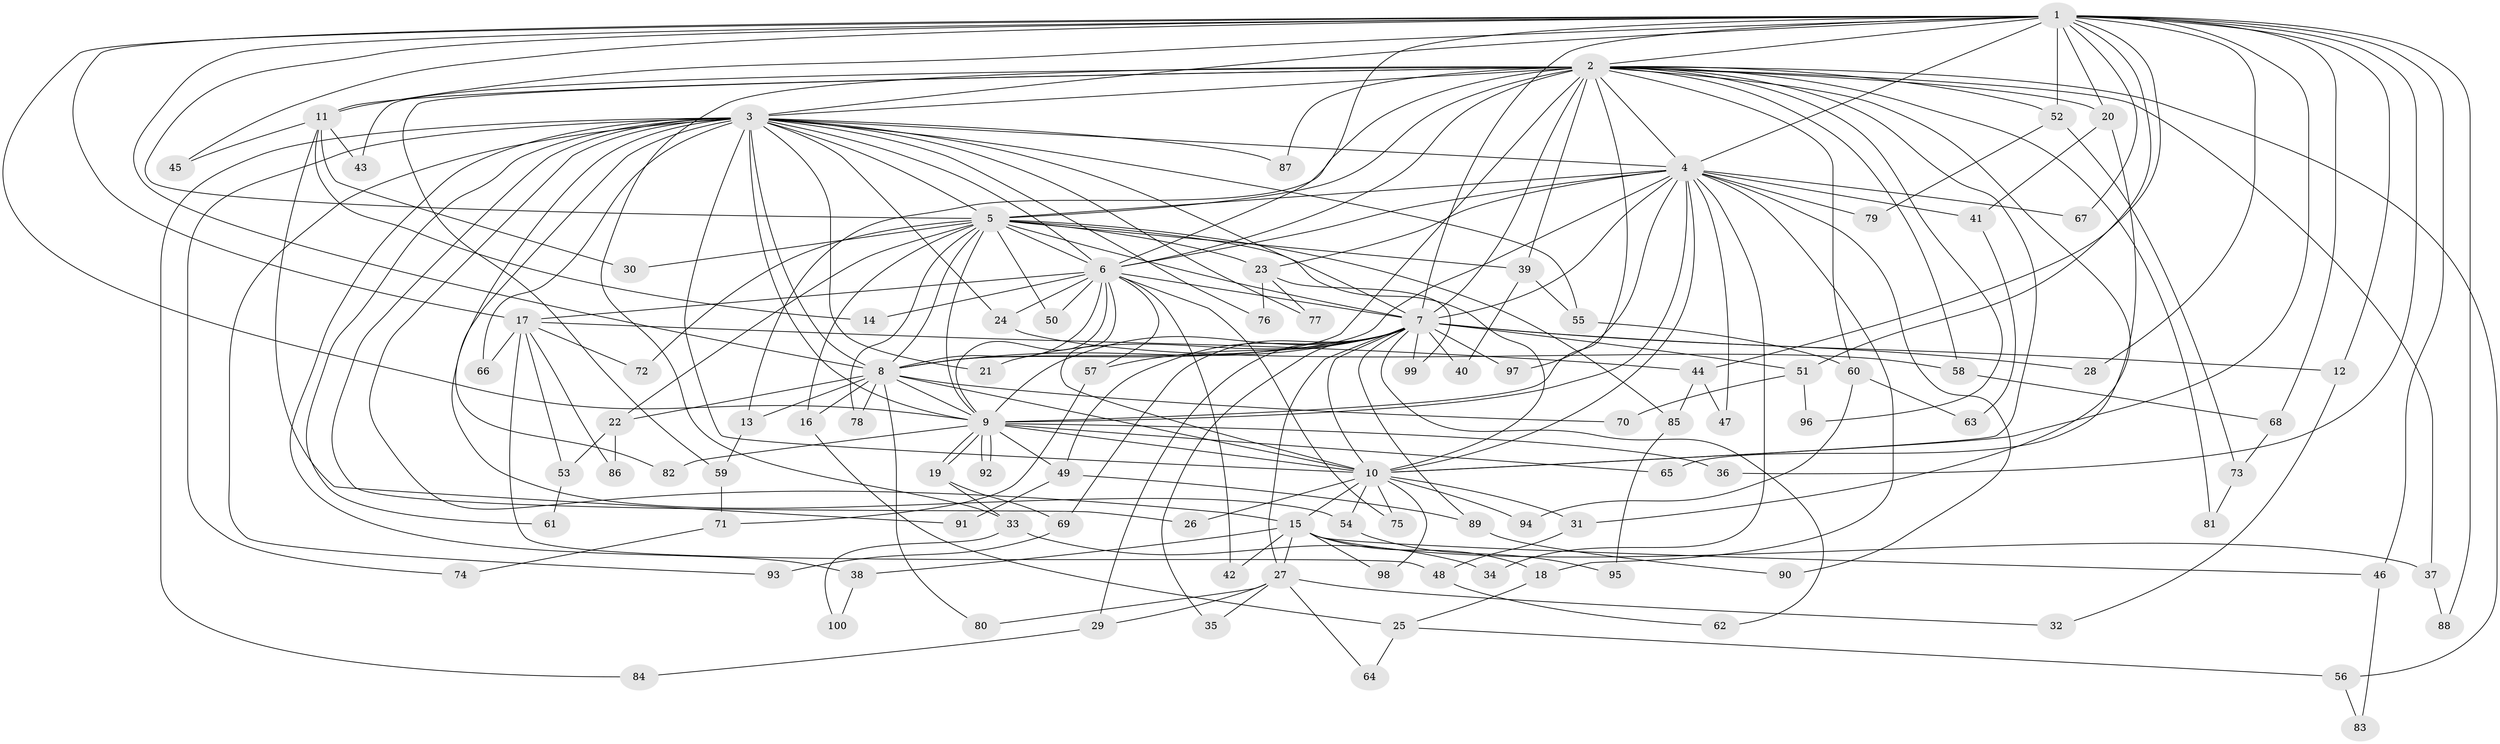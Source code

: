 // coarse degree distribution, {21: 0.013513513513513514, 23: 0.02702702702702703, 18: 0.013513513513513514, 16: 0.013513513513513514, 15: 0.013513513513513514, 28: 0.013513513513513514, 12: 0.013513513513513514, 14: 0.013513513513513514, 6: 0.013513513513513514, 3: 0.24324324324324326, 10: 0.013513513513513514, 9: 0.013513513513513514, 4: 0.12162162162162163, 2: 0.43243243243243246, 7: 0.013513513513513514, 5: 0.02702702702702703}
// Generated by graph-tools (version 1.1) at 2025/23/03/03/25 07:23:46]
// undirected, 100 vertices, 225 edges
graph export_dot {
graph [start="1"]
  node [color=gray90,style=filled];
  1;
  2;
  3;
  4;
  5;
  6;
  7;
  8;
  9;
  10;
  11;
  12;
  13;
  14;
  15;
  16;
  17;
  18;
  19;
  20;
  21;
  22;
  23;
  24;
  25;
  26;
  27;
  28;
  29;
  30;
  31;
  32;
  33;
  34;
  35;
  36;
  37;
  38;
  39;
  40;
  41;
  42;
  43;
  44;
  45;
  46;
  47;
  48;
  49;
  50;
  51;
  52;
  53;
  54;
  55;
  56;
  57;
  58;
  59;
  60;
  61;
  62;
  63;
  64;
  65;
  66;
  67;
  68;
  69;
  70;
  71;
  72;
  73;
  74;
  75;
  76;
  77;
  78;
  79;
  80;
  81;
  82;
  83;
  84;
  85;
  86;
  87;
  88;
  89;
  90;
  91;
  92;
  93;
  94;
  95;
  96;
  97;
  98;
  99;
  100;
  1 -- 2;
  1 -- 3;
  1 -- 4;
  1 -- 5;
  1 -- 6;
  1 -- 7;
  1 -- 8;
  1 -- 9;
  1 -- 10;
  1 -- 11;
  1 -- 12;
  1 -- 17;
  1 -- 20;
  1 -- 28;
  1 -- 36;
  1 -- 44;
  1 -- 45;
  1 -- 46;
  1 -- 51;
  1 -- 52;
  1 -- 67;
  1 -- 68;
  1 -- 88;
  2 -- 3;
  2 -- 4;
  2 -- 5;
  2 -- 6;
  2 -- 7;
  2 -- 8;
  2 -- 9;
  2 -- 10;
  2 -- 11;
  2 -- 13;
  2 -- 20;
  2 -- 31;
  2 -- 33;
  2 -- 37;
  2 -- 39;
  2 -- 43;
  2 -- 52;
  2 -- 56;
  2 -- 58;
  2 -- 59;
  2 -- 60;
  2 -- 81;
  2 -- 87;
  2 -- 96;
  3 -- 4;
  3 -- 5;
  3 -- 6;
  3 -- 7;
  3 -- 8;
  3 -- 9;
  3 -- 10;
  3 -- 15;
  3 -- 21;
  3 -- 24;
  3 -- 26;
  3 -- 38;
  3 -- 54;
  3 -- 55;
  3 -- 61;
  3 -- 66;
  3 -- 74;
  3 -- 76;
  3 -- 77;
  3 -- 82;
  3 -- 84;
  3 -- 87;
  3 -- 93;
  4 -- 5;
  4 -- 6;
  4 -- 7;
  4 -- 8;
  4 -- 9;
  4 -- 10;
  4 -- 18;
  4 -- 23;
  4 -- 34;
  4 -- 41;
  4 -- 47;
  4 -- 67;
  4 -- 79;
  4 -- 90;
  4 -- 97;
  5 -- 6;
  5 -- 7;
  5 -- 8;
  5 -- 9;
  5 -- 10;
  5 -- 16;
  5 -- 22;
  5 -- 23;
  5 -- 30;
  5 -- 39;
  5 -- 50;
  5 -- 72;
  5 -- 78;
  5 -- 85;
  6 -- 7;
  6 -- 8;
  6 -- 9;
  6 -- 10;
  6 -- 14;
  6 -- 17;
  6 -- 24;
  6 -- 42;
  6 -- 50;
  6 -- 57;
  6 -- 75;
  7 -- 8;
  7 -- 9;
  7 -- 10;
  7 -- 12;
  7 -- 21;
  7 -- 27;
  7 -- 28;
  7 -- 29;
  7 -- 35;
  7 -- 40;
  7 -- 49;
  7 -- 51;
  7 -- 57;
  7 -- 62;
  7 -- 69;
  7 -- 89;
  7 -- 97;
  7 -- 99;
  8 -- 9;
  8 -- 10;
  8 -- 13;
  8 -- 16;
  8 -- 22;
  8 -- 70;
  8 -- 78;
  8 -- 80;
  9 -- 10;
  9 -- 19;
  9 -- 19;
  9 -- 36;
  9 -- 49;
  9 -- 65;
  9 -- 82;
  9 -- 92;
  9 -- 92;
  10 -- 15;
  10 -- 26;
  10 -- 31;
  10 -- 54;
  10 -- 75;
  10 -- 94;
  10 -- 98;
  11 -- 14;
  11 -- 30;
  11 -- 43;
  11 -- 45;
  11 -- 91;
  12 -- 32;
  13 -- 59;
  15 -- 18;
  15 -- 27;
  15 -- 37;
  15 -- 38;
  15 -- 42;
  15 -- 46;
  15 -- 98;
  16 -- 25;
  17 -- 44;
  17 -- 48;
  17 -- 53;
  17 -- 66;
  17 -- 72;
  17 -- 86;
  18 -- 25;
  19 -- 33;
  19 -- 69;
  20 -- 41;
  20 -- 65;
  22 -- 53;
  22 -- 86;
  23 -- 76;
  23 -- 77;
  23 -- 99;
  24 -- 58;
  25 -- 56;
  25 -- 64;
  27 -- 29;
  27 -- 32;
  27 -- 35;
  27 -- 64;
  27 -- 80;
  29 -- 84;
  31 -- 48;
  33 -- 34;
  33 -- 100;
  37 -- 88;
  38 -- 100;
  39 -- 40;
  39 -- 55;
  41 -- 63;
  44 -- 47;
  44 -- 85;
  46 -- 83;
  48 -- 62;
  49 -- 89;
  49 -- 91;
  51 -- 70;
  51 -- 96;
  52 -- 73;
  52 -- 79;
  53 -- 61;
  54 -- 95;
  55 -- 60;
  56 -- 83;
  57 -- 71;
  58 -- 68;
  59 -- 71;
  60 -- 63;
  60 -- 94;
  68 -- 73;
  69 -- 93;
  71 -- 74;
  73 -- 81;
  85 -- 95;
  89 -- 90;
}
